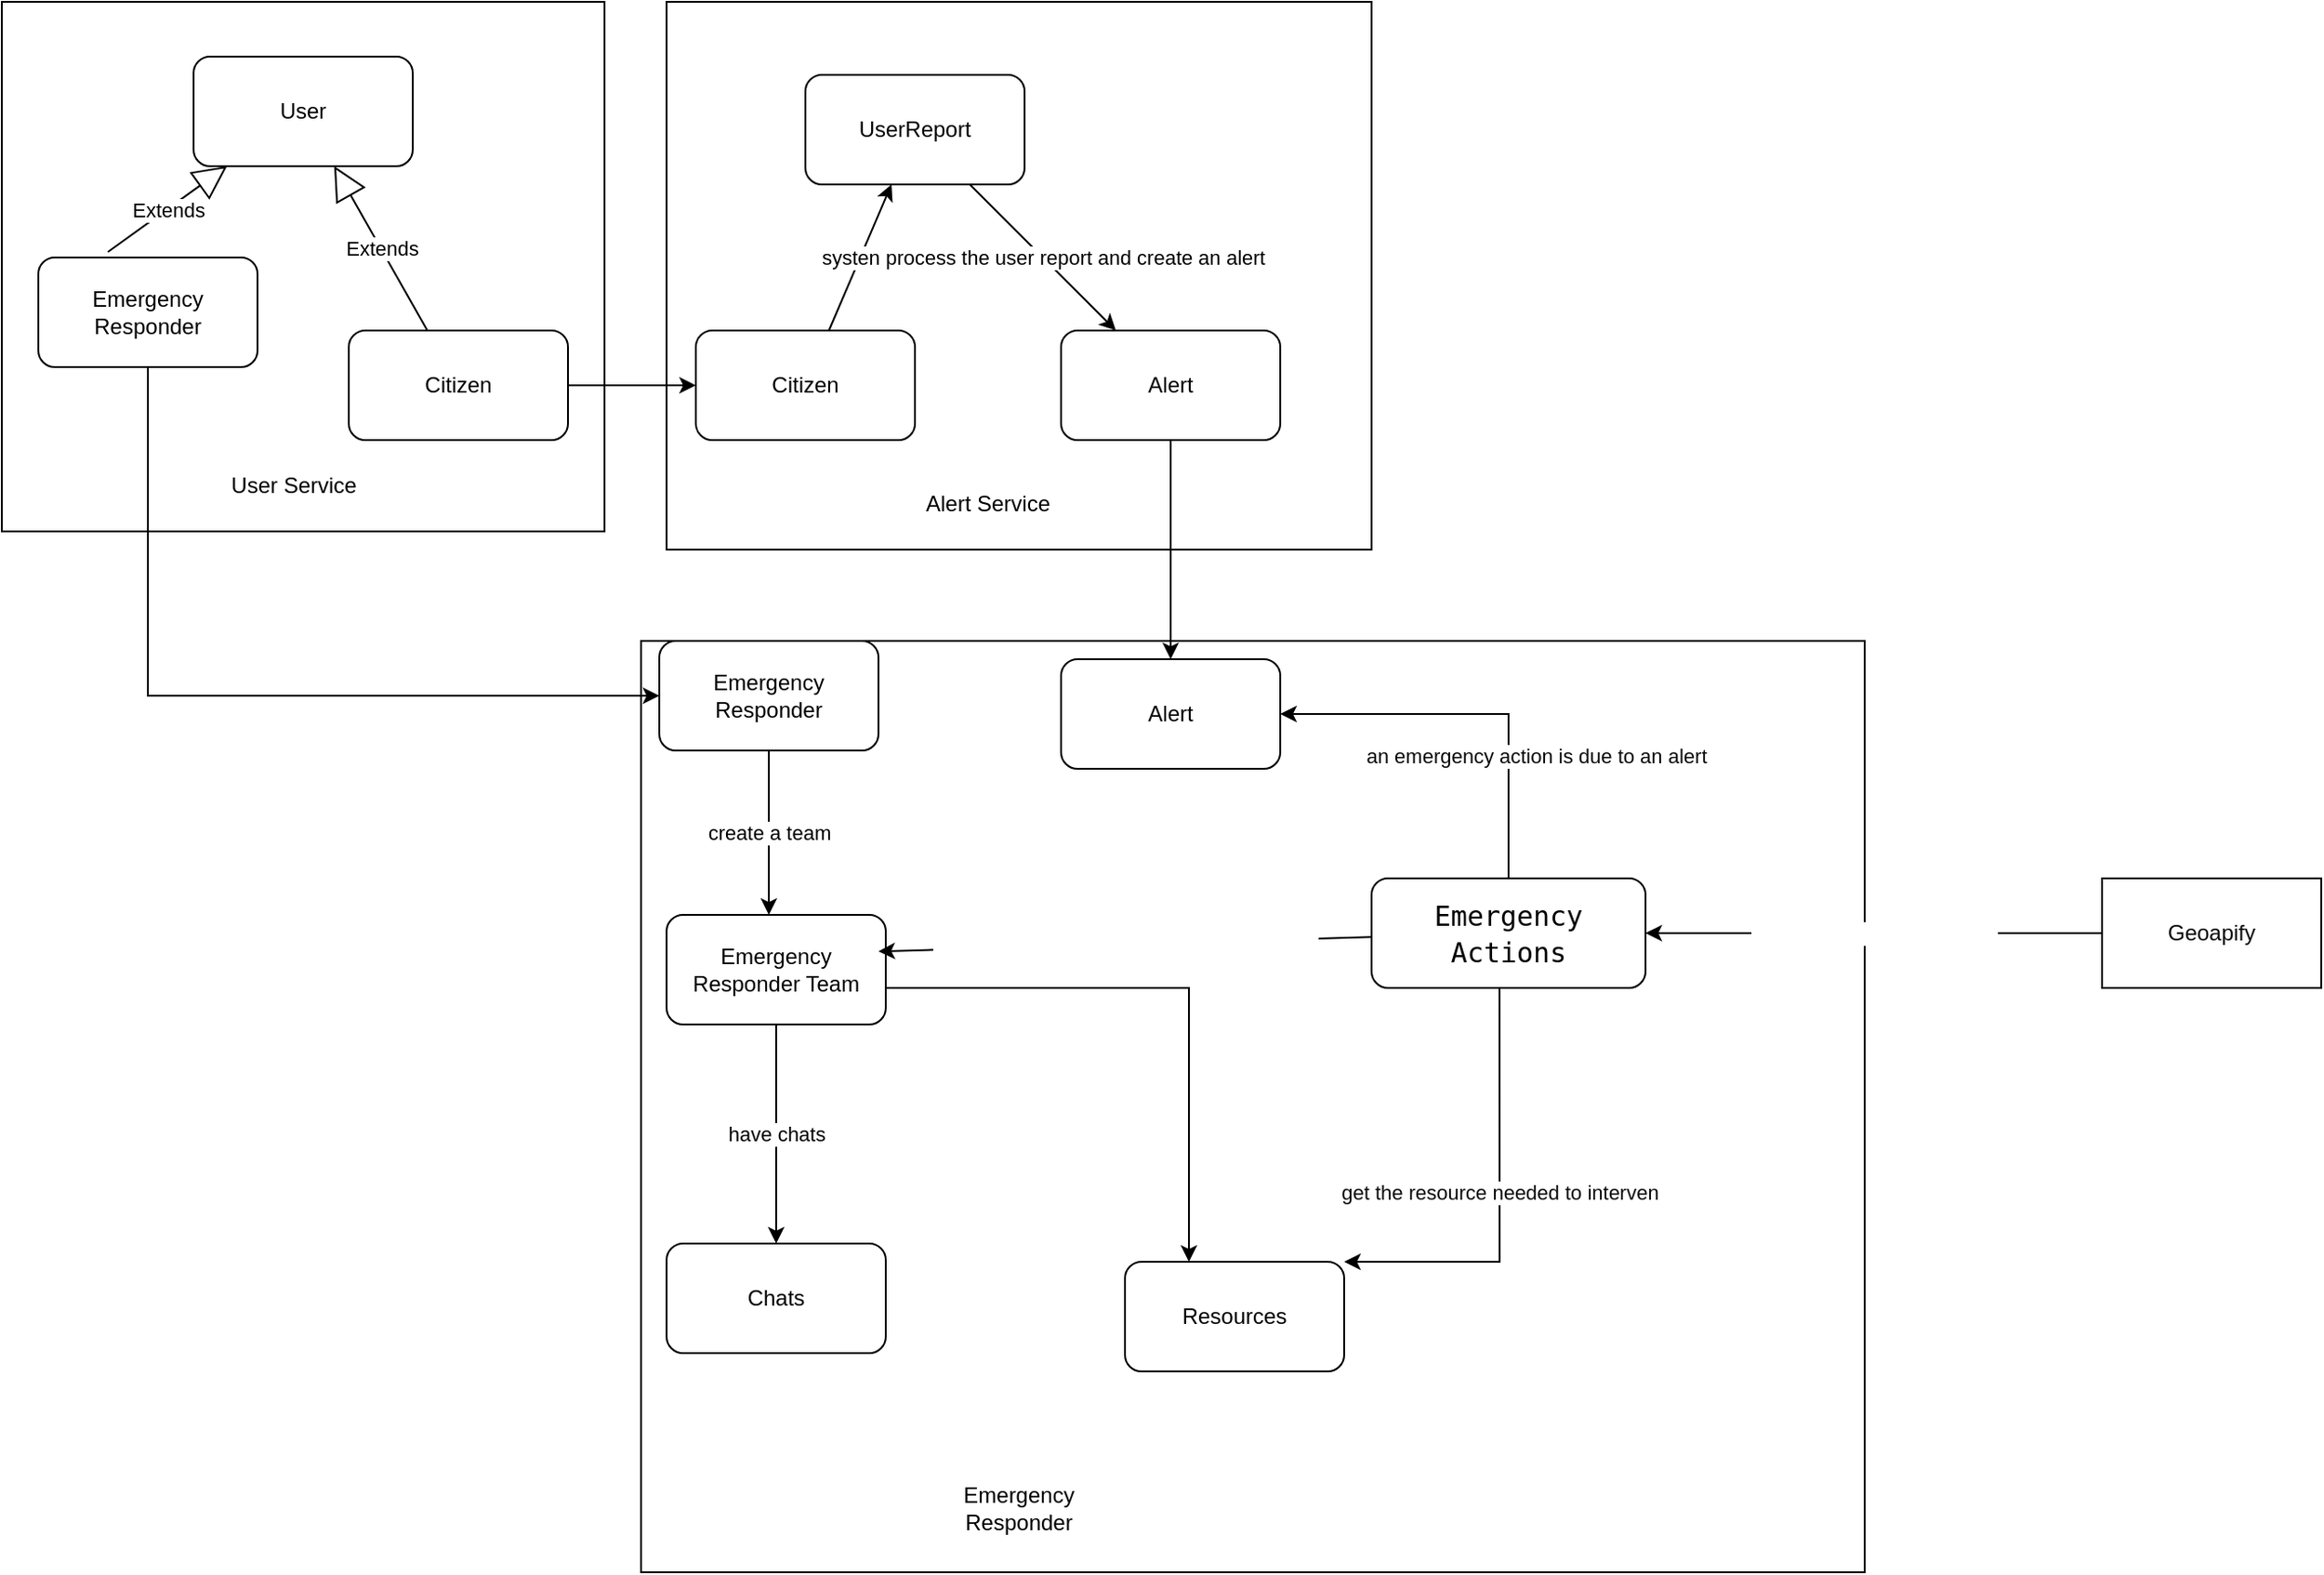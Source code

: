 <mxfile>
    <diagram id="-gVsUIw0QU-7bRN-JrNH" name="Page-1">
        <mxGraphModel dx="1195" dy="773" grid="1" gridSize="10" guides="1" tooltips="1" connect="1" arrows="1" fold="1" page="1" pageScale="1" pageWidth="827" pageHeight="1169" background="none" math="0" shadow="0">
            <root>
                <mxCell id="0"/>
                <mxCell id="1" parent="0"/>
                <mxCell id="6WmV2zaJYSHedq_CqUBI-2" value="" style="rounded=0;whiteSpace=wrap;html=1;" parent="1" vertex="1">
                    <mxGeometry x="50" y="120" width="330" height="290" as="geometry"/>
                </mxCell>
                <mxCell id="6WmV2zaJYSHedq_CqUBI-3" value="User" style="rounded=1;whiteSpace=wrap;html=1;" parent="1" vertex="1">
                    <mxGeometry x="155" y="150" width="120" height="60" as="geometry"/>
                </mxCell>
                <mxCell id="6WmV2zaJYSHedq_CqUBI-4" value="Emergency Responder" style="rounded=1;whiteSpace=wrap;html=1;" parent="1" vertex="1">
                    <mxGeometry x="70" y="260" width="120" height="60" as="geometry"/>
                </mxCell>
                <mxCell id="6WmV2zaJYSHedq_CqUBI-5" value="Citizen" style="rounded=1;whiteSpace=wrap;html=1;" parent="1" vertex="1">
                    <mxGeometry x="240" y="300" width="120" height="60" as="geometry"/>
                </mxCell>
                <mxCell id="6WmV2zaJYSHedq_CqUBI-6" value="Extends" style="endArrow=block;endSize=16;endFill=0;html=1;rounded=0;exitX=0.317;exitY=-0.05;exitDx=0;exitDy=0;exitPerimeter=0;" parent="1" source="6WmV2zaJYSHedq_CqUBI-4" target="6WmV2zaJYSHedq_CqUBI-3" edge="1">
                    <mxGeometry width="160" relative="1" as="geometry">
                        <mxPoint x="300" y="440" as="sourcePoint"/>
                        <mxPoint x="460" y="440" as="targetPoint"/>
                    </mxGeometry>
                </mxCell>
                <mxCell id="6WmV2zaJYSHedq_CqUBI-7" value="Extends" style="endArrow=block;endSize=16;endFill=0;html=1;rounded=0;" parent="1" source="6WmV2zaJYSHedq_CqUBI-5" target="6WmV2zaJYSHedq_CqUBI-3" edge="1">
                    <mxGeometry width="160" relative="1" as="geometry">
                        <mxPoint x="310" y="450" as="sourcePoint"/>
                        <mxPoint x="234.808" y="220" as="targetPoint"/>
                    </mxGeometry>
                </mxCell>
                <mxCell id="6WmV2zaJYSHedq_CqUBI-8" value="User Service" style="text;html=1;strokeColor=none;fillColor=none;align=center;verticalAlign=middle;whiteSpace=wrap;rounded=0;" parent="1" vertex="1">
                    <mxGeometry x="150" y="370" width="120" height="30" as="geometry"/>
                </mxCell>
                <mxCell id="6WmV2zaJYSHedq_CqUBI-9" value="" style="rounded=0;whiteSpace=wrap;html=1;" parent="1" vertex="1">
                    <mxGeometry x="414" y="120" width="386" height="300" as="geometry"/>
                </mxCell>
                <mxCell id="6WmV2zaJYSHedq_CqUBI-10" value="Citizen" style="rounded=1;whiteSpace=wrap;html=1;" parent="1" vertex="1">
                    <mxGeometry x="430" y="300" width="120" height="60" as="geometry"/>
                </mxCell>
                <mxCell id="6WmV2zaJYSHedq_CqUBI-11" value="" style="endArrow=classic;html=1;rounded=0;" parent="1" source="6WmV2zaJYSHedq_CqUBI-5" target="6WmV2zaJYSHedq_CqUBI-10" edge="1">
                    <mxGeometry width="50" height="50" relative="1" as="geometry">
                        <mxPoint x="350" y="460" as="sourcePoint"/>
                        <mxPoint x="400" y="410" as="targetPoint"/>
                    </mxGeometry>
                </mxCell>
                <mxCell id="6WmV2zaJYSHedq_CqUBI-12" value="UserReport" style="rounded=1;whiteSpace=wrap;html=1;" parent="1" vertex="1">
                    <mxGeometry x="490" y="160" width="120" height="60" as="geometry"/>
                </mxCell>
                <mxCell id="6WmV2zaJYSHedq_CqUBI-13" value="" style="endArrow=classic;html=1;rounded=0;" parent="1" source="6WmV2zaJYSHedq_CqUBI-10" target="6WmV2zaJYSHedq_CqUBI-12" edge="1">
                    <mxGeometry width="50" height="50" relative="1" as="geometry">
                        <mxPoint x="350" y="460" as="sourcePoint"/>
                        <mxPoint x="400" y="410" as="targetPoint"/>
                    </mxGeometry>
                </mxCell>
                <mxCell id="6WmV2zaJYSHedq_CqUBI-14" value="systen process the user report and create an alert" style="endArrow=classic;html=1;rounded=0;" parent="1" source="6WmV2zaJYSHedq_CqUBI-12" target="6WmV2zaJYSHedq_CqUBI-15" edge="1">
                    <mxGeometry width="50" height="50" relative="1" as="geometry">
                        <mxPoint x="350" y="460" as="sourcePoint"/>
                        <mxPoint x="400" y="410" as="targetPoint"/>
                    </mxGeometry>
                </mxCell>
                <mxCell id="6WmV2zaJYSHedq_CqUBI-15" value="Alert" style="rounded=1;whiteSpace=wrap;html=1;" parent="1" vertex="1">
                    <mxGeometry x="630" y="300" width="120" height="60" as="geometry"/>
                </mxCell>
                <mxCell id="6WmV2zaJYSHedq_CqUBI-16" value="Alert Service" style="text;html=1;strokeColor=none;fillColor=none;align=center;verticalAlign=middle;whiteSpace=wrap;rounded=0;" parent="1" vertex="1">
                    <mxGeometry x="530" y="380" width="120" height="30" as="geometry"/>
                </mxCell>
                <mxCell id="6WmV2zaJYSHedq_CqUBI-17" value="" style="rounded=0;whiteSpace=wrap;html=1;" parent="1" vertex="1">
                    <mxGeometry x="400" y="470" width="670" height="510" as="geometry"/>
                </mxCell>
                <mxCell id="6WmV2zaJYSHedq_CqUBI-18" value="Emergency Responder" style="text;html=1;strokeColor=none;fillColor=none;align=center;verticalAlign=middle;whiteSpace=wrap;rounded=0;" parent="1" vertex="1">
                    <mxGeometry x="547" y="930" width="120" height="30" as="geometry"/>
                </mxCell>
                <mxCell id="6WmV2zaJYSHedq_CqUBI-22" value="create a team" style="edgeStyle=orthogonalEdgeStyle;rounded=0;orthogonalLoop=1;jettySize=auto;html=1;" parent="1" source="6WmV2zaJYSHedq_CqUBI-19" target="6WmV2zaJYSHedq_CqUBI-21" edge="1">
                    <mxGeometry relative="1" as="geometry">
                        <Array as="points">
                            <mxPoint x="470" y="580"/>
                            <mxPoint x="470" y="580"/>
                        </Array>
                    </mxGeometry>
                </mxCell>
                <mxCell id="6WmV2zaJYSHedq_CqUBI-19" value="Emergency Responder" style="rounded=1;whiteSpace=wrap;html=1;" parent="1" vertex="1">
                    <mxGeometry x="410" y="470" width="120" height="60" as="geometry"/>
                </mxCell>
                <mxCell id="6WmV2zaJYSHedq_CqUBI-20" value="" style="endArrow=classic;html=1;rounded=0;" parent="1" source="6WmV2zaJYSHedq_CqUBI-4" target="6WmV2zaJYSHedq_CqUBI-19" edge="1">
                    <mxGeometry width="50" height="50" relative="1" as="geometry">
                        <mxPoint x="370" y="340" as="sourcePoint"/>
                        <mxPoint x="440" y="340" as="targetPoint"/>
                        <Array as="points">
                            <mxPoint x="130" y="500"/>
                        </Array>
                    </mxGeometry>
                </mxCell>
                <mxCell id="6WmV2zaJYSHedq_CqUBI-24" value="" style="edgeStyle=orthogonalEdgeStyle;rounded=0;orthogonalLoop=1;jettySize=auto;html=1;" parent="1" source="6WmV2zaJYSHedq_CqUBI-21" target="6WmV2zaJYSHedq_CqUBI-23" edge="1">
                    <mxGeometry relative="1" as="geometry">
                        <Array as="points">
                            <mxPoint x="700" y="660"/>
                        </Array>
                    </mxGeometry>
                </mxCell>
                <mxCell id="6WmV2zaJYSHedq_CqUBI-26" value="have chats" style="edgeStyle=orthogonalEdgeStyle;rounded=0;orthogonalLoop=1;jettySize=auto;html=1;" parent="1" source="6WmV2zaJYSHedq_CqUBI-21" target="6WmV2zaJYSHedq_CqUBI-25" edge="1">
                    <mxGeometry relative="1" as="geometry"/>
                </mxCell>
                <mxCell id="6WmV2zaJYSHedq_CqUBI-21" value="Emergency Responder Team" style="rounded=1;whiteSpace=wrap;html=1;" parent="1" vertex="1">
                    <mxGeometry x="414" y="620" width="120" height="60" as="geometry"/>
                </mxCell>
                <mxCell id="6WmV2zaJYSHedq_CqUBI-35" value="get the resource needed to interven" style="edgeStyle=orthogonalEdgeStyle;rounded=0;orthogonalLoop=1;jettySize=auto;html=1;fontColor=#0A0A0A;exitX=0.467;exitY=0.833;exitDx=0;exitDy=0;exitPerimeter=0;" parent="1" source="6WmV2zaJYSHedq_CqUBI-31" target="6WmV2zaJYSHedq_CqUBI-23" edge="1">
                    <mxGeometry relative="1" as="geometry">
                        <Array as="points">
                            <mxPoint x="870" y="810"/>
                        </Array>
                    </mxGeometry>
                </mxCell>
                <mxCell id="6WmV2zaJYSHedq_CqUBI-23" value="Resources" style="whiteSpace=wrap;html=1;rounded=1;" parent="1" vertex="1">
                    <mxGeometry x="665" y="810" width="120" height="60" as="geometry"/>
                </mxCell>
                <mxCell id="6WmV2zaJYSHedq_CqUBI-25" value="Chats" style="whiteSpace=wrap;html=1;rounded=1;" parent="1" vertex="1">
                    <mxGeometry x="414" y="800" width="120" height="60" as="geometry"/>
                </mxCell>
                <mxCell id="6WmV2zaJYSHedq_CqUBI-34" value="an emergency action is due to an alert" style="edgeStyle=orthogonalEdgeStyle;rounded=0;orthogonalLoop=1;jettySize=auto;html=1;fontColor=#0A0A0A;entryX=1;entryY=0.5;entryDx=0;entryDy=0;" parent="1" source="6WmV2zaJYSHedq_CqUBI-31" target="6WmV2zaJYSHedq_CqUBI-28" edge="1">
                    <mxGeometry x="-0.378" y="-15" relative="1" as="geometry">
                        <Array as="points">
                            <mxPoint x="875" y="510"/>
                        </Array>
                        <mxPoint as="offset"/>
                    </mxGeometry>
                </mxCell>
                <mxCell id="6WmV2zaJYSHedq_CqUBI-28" value="Alert" style="rounded=1;whiteSpace=wrap;html=1;" parent="1" vertex="1">
                    <mxGeometry x="630" y="480" width="120" height="60" as="geometry"/>
                </mxCell>
                <mxCell id="6WmV2zaJYSHedq_CqUBI-30" value="" style="endArrow=classic;html=1;rounded=0;" parent="1" source="6WmV2zaJYSHedq_CqUBI-15" target="6WmV2zaJYSHedq_CqUBI-28" edge="1">
                    <mxGeometry width="50" height="50" relative="1" as="geometry">
                        <mxPoint x="350" y="550" as="sourcePoint"/>
                        <mxPoint x="400" y="500" as="targetPoint"/>
                    </mxGeometry>
                </mxCell>
                <mxCell id="6WmV2zaJYSHedq_CqUBI-31" value="&lt;div style=&quot;font-family: &amp;quot;fira code&amp;quot; , &amp;quot;droid sans mono&amp;quot; , &amp;quot;monospace&amp;quot; , monospace ; font-weight: normal ; font-size: 15px ; line-height: 20px&quot;&gt;Emergency Actions&lt;/div&gt;" style="rounded=1;whiteSpace=wrap;html=1;" parent="1" vertex="1">
                    <mxGeometry x="800" y="600" width="150" height="60" as="geometry"/>
                </mxCell>
                <mxCell id="6WmV2zaJYSHedq_CqUBI-36" value="&lt;font color=&quot;#ffffff&quot;&gt;an emergency action is carry out by a team&lt;/font&gt;" style="endArrow=classic;html=1;rounded=0;fontColor=#0A0A0A;" parent="1" source="6WmV2zaJYSHedq_CqUBI-31" edge="1">
                    <mxGeometry width="50" height="50" relative="1" as="geometry">
                        <mxPoint x="530" y="640" as="sourcePoint"/>
                        <mxPoint x="530" y="640" as="targetPoint"/>
                    </mxGeometry>
                </mxCell>
                <mxCell id="6WmV2zaJYSHedq_CqUBI-37" value="Geoapify" style="rounded=0;whiteSpace=wrap;html=1;labelBackgroundColor=#FFFFFF;fontColor=#0A0A0A;" parent="1" vertex="1">
                    <mxGeometry x="1200" y="600" width="120" height="60" as="geometry"/>
                </mxCell>
                <mxCell id="6WmV2zaJYSHedq_CqUBI-38" value="&lt;font color=&quot;#ffffff&quot;&gt;gets the path to the disaster&lt;/font&gt;" style="endArrow=classic;html=1;rounded=0;fontColor=#0A0A0A;" parent="1" source="6WmV2zaJYSHedq_CqUBI-37" target="6WmV2zaJYSHedq_CqUBI-31" edge="1">
                    <mxGeometry width="50" height="50" relative="1" as="geometry">
                        <mxPoint x="730" y="640" as="sourcePoint"/>
                        <mxPoint x="780" y="590" as="targetPoint"/>
                    </mxGeometry>
                </mxCell>
            </root>
        </mxGraphModel>
    </diagram>
    <diagram id="C7TnKThvQI1lVuBPgMqP" name="Page-2">
        <mxGraphModel dx="2045" dy="773" grid="1" gridSize="10" guides="1" tooltips="1" connect="1" arrows="1" fold="1" page="1" pageScale="1" pageWidth="850" pageHeight="1100" math="0" shadow="0">
            <root>
                <mxCell id="0"/>
                <mxCell id="1" parent="0"/>
                <mxCell id="wmBrkN7w0Fw43Ug--E9_-4" value="" style="edgeStyle=none;html=1;" parent="1" source="wmBrkN7w0Fw43Ug--E9_-1" target="wmBrkN7w0Fw43Ug--E9_-2" edge="1">
                    <mxGeometry relative="1" as="geometry"/>
                </mxCell>
                <mxCell id="ahgbuzAzPHLq3DLouJ4W-5" value="" style="edgeStyle=none;html=1;" edge="1" parent="1" source="wmBrkN7w0Fw43Ug--E9_-1" target="wmBrkN7w0Fw43Ug--E9_-17">
                    <mxGeometry relative="1" as="geometry"/>
                </mxCell>
                <mxCell id="wmBrkN7w0Fw43Ug--E9_-1" value="Users Producer" style="html=1;" parent="1" vertex="1">
                    <mxGeometry x="-210" y="160" width="140" height="90" as="geometry"/>
                </mxCell>
                <mxCell id="wmBrkN7w0Fw43Ug--E9_-2" value="" style="shape=datastore;whiteSpace=wrap;html=1;" parent="1" vertex="1">
                    <mxGeometry x="80" y="170" width="60" height="60" as="geometry"/>
                </mxCell>
                <mxCell id="wmBrkN7w0Fw43Ug--E9_-3" value="" style="shape=cylinder3;whiteSpace=wrap;html=1;boundedLbl=1;backgroundOutline=1;size=15;direction=south;" parent="1" vertex="1">
                    <mxGeometry x="-220" y="770" width="80" height="60" as="geometry"/>
                </mxCell>
                <mxCell id="wmBrkN7w0Fw43Ug--E9_-7" value="" style="edgeStyle=none;html=1;" parent="1" source="wmBrkN7w0Fw43Ug--E9_-5" target="wmBrkN7w0Fw43Ug--E9_-6" edge="1">
                    <mxGeometry relative="1" as="geometry"/>
                </mxCell>
                <mxCell id="aUjMNzevfg6G-1lvR2xJ-2" value="" style="edgeStyle=none;html=1;" edge="1" parent="1" source="wmBrkN7w0Fw43Ug--E9_-5" target="aUjMNzevfg6G-1lvR2xJ-1">
                    <mxGeometry relative="1" as="geometry"/>
                </mxCell>
                <mxCell id="wmBrkN7w0Fw43Ug--E9_-5" value="Alert Consumer" style="html=1;" parent="1" vertex="1">
                    <mxGeometry x="290" y="460" width="110" height="50" as="geometry"/>
                </mxCell>
                <mxCell id="wmBrkN7w0Fw43Ug--E9_-6" value="" style="shape=datastore;whiteSpace=wrap;html=1;" parent="1" vertex="1">
                    <mxGeometry x="580" y="450" width="60" height="60" as="geometry"/>
                </mxCell>
                <mxCell id="wmBrkN7w0Fw43Ug--E9_-8" value="" style="edgeStyle=none;html=1;" parent="1" source="wmBrkN7w0Fw43Ug--E9_-9" target="wmBrkN7w0Fw43Ug--E9_-10" edge="1">
                    <mxGeometry relative="1" as="geometry"/>
                </mxCell>
                <mxCell id="wmBrkN7w0Fw43Ug--E9_-9" value="Chat Consumer" style="html=1;" parent="1" vertex="1">
                    <mxGeometry x="290" y="595" width="110" height="50" as="geometry"/>
                </mxCell>
                <mxCell id="wmBrkN7w0Fw43Ug--E9_-10" value="" style="shape=datastore;whiteSpace=wrap;html=1;" parent="1" vertex="1">
                    <mxGeometry x="580" y="585" width="60" height="60" as="geometry"/>
                </mxCell>
                <mxCell id="wmBrkN7w0Fw43Ug--E9_-11" value="" style="edgeStyle=none;html=1;" parent="1" source="wmBrkN7w0Fw43Ug--E9_-12" target="wmBrkN7w0Fw43Ug--E9_-13" edge="1">
                    <mxGeometry relative="1" as="geometry"/>
                </mxCell>
                <mxCell id="wmBrkN7w0Fw43Ug--E9_-12" value="Emergency Responder Consumer" style="html=1;" parent="1" vertex="1">
                    <mxGeometry x="270" y="200" width="190" height="70" as="geometry"/>
                </mxCell>
                <mxCell id="wmBrkN7w0Fw43Ug--E9_-13" value="" style="shape=datastore;whiteSpace=wrap;html=1;" parent="1" vertex="1">
                    <mxGeometry x="600" y="200" width="60" height="60" as="geometry"/>
                </mxCell>
                <mxCell id="wmBrkN7w0Fw43Ug--E9_-14" value="" style="edgeStyle=none;html=1;" parent="1" source="wmBrkN7w0Fw43Ug--E9_-15" target="wmBrkN7w0Fw43Ug--E9_-16" edge="1">
                    <mxGeometry relative="1" as="geometry"/>
                </mxCell>
                <mxCell id="wmBrkN7w0Fw43Ug--E9_-15" value="Notification Consumer" style="html=1;" parent="1" vertex="1">
                    <mxGeometry x="270" y="715" width="130" height="65" as="geometry"/>
                </mxCell>
                <mxCell id="wmBrkN7w0Fw43Ug--E9_-16" value="" style="shape=datastore;whiteSpace=wrap;html=1;" parent="1" vertex="1">
                    <mxGeometry x="580" y="715" width="60" height="60" as="geometry"/>
                </mxCell>
                <mxCell id="ahgbuzAzPHLq3DLouJ4W-6" value="" style="edgeStyle=none;html=1;" edge="1" parent="1" source="wmBrkN7w0Fw43Ug--E9_-17" target="ahgbuzAzPHLq3DLouJ4W-1">
                    <mxGeometry relative="1" as="geometry"/>
                </mxCell>
                <mxCell id="wmBrkN7w0Fw43Ug--E9_-17" value="" style="shape=sumEllipse;perimeter=ellipsePerimeter;whiteSpace=wrap;html=1;backgroundOutline=1;" parent="1" vertex="1">
                    <mxGeometry x="-170" y="525" width="50" height="50" as="geometry"/>
                </mxCell>
                <mxCell id="aUjMNzevfg6G-1lvR2xJ-3" value="" style="edgeStyle=none;html=1;" edge="1" parent="1" source="ahgbuzAzPHLq3DLouJ4W-1" target="wmBrkN7w0Fw43Ug--E9_-12">
                    <mxGeometry relative="1" as="geometry"/>
                </mxCell>
                <mxCell id="ahgbuzAzPHLq3DLouJ4W-1" value="" style="strokeWidth=2;html=1;shape=mxgraph.lean_mapping.buffer_or_safety_stock;direction=south;" vertex="1" parent="1">
                    <mxGeometry x="100" y="322.5" width="100" height="40" as="geometry"/>
                </mxCell>
                <mxCell id="aUjMNzevfg6G-1lvR2xJ-5" value="" style="edgeStyle=none;html=1;" edge="1" parent="1" source="ahgbuzAzPHLq3DLouJ4W-2" target="wmBrkN7w0Fw43Ug--E9_-9">
                    <mxGeometry relative="1" as="geometry"/>
                </mxCell>
                <mxCell id="ahgbuzAzPHLq3DLouJ4W-2" value="" style="strokeWidth=2;html=1;shape=mxgraph.lean_mapping.buffer_or_safety_stock;direction=south;" vertex="1" parent="1">
                    <mxGeometry x="90" y="605" width="100" height="40" as="geometry"/>
                </mxCell>
                <mxCell id="aUjMNzevfg6G-1lvR2xJ-4" value="" style="edgeStyle=none;html=1;" edge="1" parent="1" source="ahgbuzAzPHLq3DLouJ4W-3" target="wmBrkN7w0Fw43Ug--E9_-5">
                    <mxGeometry relative="1" as="geometry"/>
                </mxCell>
                <mxCell id="ahgbuzAzPHLq3DLouJ4W-3" value="" style="strokeWidth=2;html=1;shape=mxgraph.lean_mapping.buffer_or_safety_stock;direction=south;" vertex="1" parent="1">
                    <mxGeometry x="90" y="460" width="100" height="40" as="geometry"/>
                </mxCell>
                <mxCell id="ahgbuzAzPHLq3DLouJ4W-4" value="" style="strokeWidth=2;html=1;shape=mxgraph.lean_mapping.buffer_or_safety_stock;direction=south;" vertex="1" parent="1">
                    <mxGeometry x="100" y="730" width="100" height="40" as="geometry"/>
                </mxCell>
                <mxCell id="ahgbuzAzPHLq3DLouJ4W-8" value="" style="endArrow=classic;html=1;" edge="1" parent="1" source="wmBrkN7w0Fw43Ug--E9_-17" target="ahgbuzAzPHLq3DLouJ4W-3">
                    <mxGeometry width="50" height="50" relative="1" as="geometry">
                        <mxPoint x="280" y="460" as="sourcePoint"/>
                        <mxPoint x="330" y="410" as="targetPoint"/>
                    </mxGeometry>
                </mxCell>
                <mxCell id="ahgbuzAzPHLq3DLouJ4W-9" value="" style="endArrow=classic;html=1;" edge="1" parent="1" source="wmBrkN7w0Fw43Ug--E9_-17" target="ahgbuzAzPHLq3DLouJ4W-2">
                    <mxGeometry width="50" height="50" relative="1" as="geometry">
                        <mxPoint x="-10.424" y="485.413" as="sourcePoint"/>
                        <mxPoint x="340" y="420" as="targetPoint"/>
                    </mxGeometry>
                </mxCell>
                <mxCell id="ahgbuzAzPHLq3DLouJ4W-11" value="" style="endArrow=classic;html=1;entryX=0.45;entryY=0.65;entryDx=0;entryDy=0;entryPerimeter=0;" edge="1" parent="1" source="wmBrkN7w0Fw43Ug--E9_-17" target="ahgbuzAzPHLq3DLouJ4W-4">
                    <mxGeometry width="50" height="50" relative="1" as="geometry">
                        <mxPoint x="9.576" y="505.413" as="sourcePoint"/>
                        <mxPoint x="360" y="440" as="targetPoint"/>
                    </mxGeometry>
                </mxCell>
                <mxCell id="ahgbuzAzPHLq3DLouJ4W-16" value="&lt;h1&gt;Producer And Consumer&lt;/h1&gt;&lt;p&gt;From the diagram we can see that when a user is created the event is consume by all the service&lt;/p&gt;" style="text;html=1;strokeColor=none;fillColor=none;spacing=5;spacingTop=-20;whiteSpace=wrap;overflow=hidden;rounded=0;" vertex="1" parent="1">
                    <mxGeometry x="170" y="20" width="330" height="120" as="geometry"/>
                </mxCell>
                <mxCell id="aUjMNzevfg6G-1lvR2xJ-8" value="" style="edgeStyle=none;html=1;" edge="1" parent="1" source="aUjMNzevfg6G-1lvR2xJ-1" target="wmBrkN7w0Fw43Ug--E9_-12">
                    <mxGeometry relative="1" as="geometry"/>
                </mxCell>
                <mxCell id="aUjMNzevfg6G-1lvR2xJ-1" value="" style="strokeWidth=2;html=1;shape=mxgraph.lean_mapping.buffer_or_safety_stock;direction=south;" vertex="1" parent="1">
                    <mxGeometry x="315" y="350" width="100" height="40" as="geometry"/>
                </mxCell>
            </root>
        </mxGraphModel>
    </diagram>
    <diagram id="fWoC-g-KAXITyT95f8Za" name="microservices">
        <mxGraphModel dx="640" dy="495" grid="1" gridSize="10" guides="1" tooltips="1" connect="1" arrows="1" fold="1" page="1" pageScale="1" pageWidth="850" pageHeight="1100" math="0" shadow="0">
            <root>
                <mxCell id="0"/>
                <mxCell id="1" parent="0"/>
                <mxCell id="N8_0JP4DNOyatwevObMy-1" value="" style="edgeStyle=none;html=1;" edge="1" parent="1" source="N8_0JP4DNOyatwevObMy-3" target="N8_0JP4DNOyatwevObMy-4">
                    <mxGeometry relative="1" as="geometry"/>
                </mxCell>
                <mxCell id="N8_0JP4DNOyatwevObMy-3" value="Users" style="html=1;" vertex="1" parent="1">
                    <mxGeometry x="60" y="380" width="140" height="90" as="geometry"/>
                </mxCell>
                <mxCell id="N8_0JP4DNOyatwevObMy-4" value="" style="shape=datastore;whiteSpace=wrap;html=1;" vertex="1" parent="1">
                    <mxGeometry x="100" y="515" width="60" height="60" as="geometry"/>
                </mxCell>
                <mxCell id="N8_0JP4DNOyatwevObMy-5" value="" style="shape=cylinder3;whiteSpace=wrap;html=1;boundedLbl=1;backgroundOutline=1;size=15;direction=north;" vertex="1" parent="1">
                    <mxGeometry x="270" y="490" width="80" height="60" as="geometry"/>
                </mxCell>
                <mxCell id="N8_0JP4DNOyatwevObMy-6" value="" style="edgeStyle=none;html=1;" edge="1" parent="1" source="N8_0JP4DNOyatwevObMy-8" target="N8_0JP4DNOyatwevObMy-9">
                    <mxGeometry relative="1" as="geometry"/>
                </mxCell>
                <mxCell id="N8_0JP4DNOyatwevObMy-8" value="Alert" style="html=1;" vertex="1" parent="1">
                    <mxGeometry x="450" y="380" width="110" height="50" as="geometry"/>
                </mxCell>
                <mxCell id="N8_0JP4DNOyatwevObMy-9" value="" style="shape=datastore;whiteSpace=wrap;html=1;" vertex="1" parent="1">
                    <mxGeometry x="510" y="550" width="60" height="60" as="geometry"/>
                </mxCell>
                <mxCell id="N8_0JP4DNOyatwevObMy-10" value="" style="edgeStyle=none;html=1;" edge="1" parent="1" source="N8_0JP4DNOyatwevObMy-12" target="N8_0JP4DNOyatwevObMy-13">
                    <mxGeometry relative="1" as="geometry"/>
                </mxCell>
                <mxCell id="N8_0JP4DNOyatwevObMy-12" value="Chat" style="html=1;" vertex="1" parent="1">
                    <mxGeometry x="540" y="720" width="110" height="50" as="geometry"/>
                </mxCell>
                <mxCell id="N8_0JP4DNOyatwevObMy-13" value="" style="shape=datastore;whiteSpace=wrap;html=1;" vertex="1" parent="1">
                    <mxGeometry x="570" y="830" width="60" height="60" as="geometry"/>
                </mxCell>
                <mxCell id="N8_0JP4DNOyatwevObMy-14" value="" style="edgeStyle=none;html=1;" edge="1" parent="1" source="N8_0JP4DNOyatwevObMy-16" target="N8_0JP4DNOyatwevObMy-17">
                    <mxGeometry relative="1" as="geometry"/>
                </mxCell>
                <mxCell id="N8_0JP4DNOyatwevObMy-16" value="Emergency Responder" style="html=1;" vertex="1" parent="1">
                    <mxGeometry x="220" y="190" width="190" height="70" as="geometry"/>
                </mxCell>
                <mxCell id="N8_0JP4DNOyatwevObMy-17" value="" style="shape=datastore;whiteSpace=wrap;html=1;" vertex="1" parent="1">
                    <mxGeometry x="550" y="190" width="60" height="60" as="geometry"/>
                </mxCell>
                <mxCell id="N8_0JP4DNOyatwevObMy-18" value="" style="edgeStyle=none;html=1;" edge="1" parent="1" source="N8_0JP4DNOyatwevObMy-20" target="N8_0JP4DNOyatwevObMy-21">
                    <mxGeometry relative="1" as="geometry"/>
                </mxCell>
                <mxCell id="N8_0JP4DNOyatwevObMy-20" value="Notification" style="html=1;" vertex="1" parent="1">
                    <mxGeometry x="160" y="750" width="130" height="65" as="geometry"/>
                </mxCell>
                <mxCell id="N8_0JP4DNOyatwevObMy-21" value="" style="shape=datastore;whiteSpace=wrap;html=1;" vertex="1" parent="1">
                    <mxGeometry x="190" y="870" width="60" height="60" as="geometry"/>
                </mxCell>
                <mxCell id="N8_0JP4DNOyatwevObMy-33" value="" style="edgeStyle=none;html=1;" edge="1" parent="1" source="N8_0JP4DNOyatwevObMy-31" target="N8_0JP4DNOyatwevObMy-8">
                    <mxGeometry relative="1" as="geometry"/>
                </mxCell>
                <mxCell id="N8_0JP4DNOyatwevObMy-31" value="Mapbox api" style="html=1;" vertex="1" parent="1">
                    <mxGeometry x="610" y="300" width="110" height="50" as="geometry"/>
                </mxCell>
                <mxCell id="N8_0JP4DNOyatwevObMy-34" value="" style="edgeStyle=none;html=1;" edge="1" parent="1" source="N8_0JP4DNOyatwevObMy-32" target="N8_0JP4DNOyatwevObMy-8">
                    <mxGeometry relative="1" as="geometry"/>
                </mxCell>
                <mxCell id="N8_0JP4DNOyatwevObMy-32" value="Geoapify api" style="html=1;" vertex="1" parent="1">
                    <mxGeometry x="660" y="520" width="110" height="50" as="geometry"/>
                </mxCell>
                <mxCell id="N8_0JP4DNOyatwevObMy-36" value="" style="endArrow=none;dashed=1;html=1;dashPattern=1 3;strokeWidth=2;" edge="1" parent="1" source="N8_0JP4DNOyatwevObMy-5" target="N8_0JP4DNOyatwevObMy-3">
                    <mxGeometry width="50" height="50" relative="1" as="geometry">
                        <mxPoint x="650" y="480" as="sourcePoint"/>
                        <mxPoint x="700" y="430" as="targetPoint"/>
                    </mxGeometry>
                </mxCell>
                <mxCell id="N8_0JP4DNOyatwevObMy-37" value="" style="endArrow=none;dashed=1;html=1;dashPattern=1 3;strokeWidth=2;" edge="1" parent="1" source="N8_0JP4DNOyatwevObMy-5" target="N8_0JP4DNOyatwevObMy-16">
                    <mxGeometry width="50" height="50" relative="1" as="geometry">
                        <mxPoint x="453" y="463" as="sourcePoint"/>
                        <mxPoint x="710" y="440" as="targetPoint"/>
                    </mxGeometry>
                </mxCell>
                <mxCell id="N8_0JP4DNOyatwevObMy-38" value="" style="endArrow=none;dashed=1;html=1;dashPattern=1 3;strokeWidth=2;" edge="1" parent="1" source="N8_0JP4DNOyatwevObMy-5" target="N8_0JP4DNOyatwevObMy-8">
                    <mxGeometry width="50" height="50" relative="1" as="geometry">
                        <mxPoint x="670" y="500" as="sourcePoint"/>
                        <mxPoint x="720" y="450" as="targetPoint"/>
                    </mxGeometry>
                </mxCell>
                <mxCell id="N8_0JP4DNOyatwevObMy-39" value="" style="endArrow=none;dashed=1;html=1;dashPattern=1 3;strokeWidth=2;" edge="1" parent="1" source="N8_0JP4DNOyatwevObMy-5" target="N8_0JP4DNOyatwevObMy-12">
                    <mxGeometry width="50" height="50" relative="1" as="geometry">
                        <mxPoint x="680" y="510" as="sourcePoint"/>
                        <mxPoint x="730" y="460" as="targetPoint"/>
                    </mxGeometry>
                </mxCell>
                <mxCell id="N8_0JP4DNOyatwevObMy-40" value="" style="endArrow=none;dashed=1;html=1;dashPattern=1 3;strokeWidth=2;exitX=0;exitY=0;exitDx=0;exitDy=52.5;exitPerimeter=0;" edge="1" parent="1" source="N8_0JP4DNOyatwevObMy-5" target="N8_0JP4DNOyatwevObMy-20">
                    <mxGeometry width="50" height="50" relative="1" as="geometry">
                        <mxPoint x="690" y="520" as="sourcePoint"/>
                        <mxPoint x="740" y="470" as="targetPoint"/>
                    </mxGeometry>
                </mxCell>
                <mxCell id="N8_0JP4DNOyatwevObMy-50" value="&lt;h1&gt;Microservices&lt;/h1&gt;&lt;p&gt;This are the different microservices of the disaster managent app&lt;/p&gt;" style="text;html=1;strokeColor=none;fillColor=none;spacing=5;spacingTop=-20;whiteSpace=wrap;overflow=hidden;rounded=0;" vertex="1" parent="1">
                    <mxGeometry x="470" y="10" width="190" height="120" as="geometry"/>
                </mxCell>
            </root>
        </mxGraphModel>
    </diagram>
</mxfile>